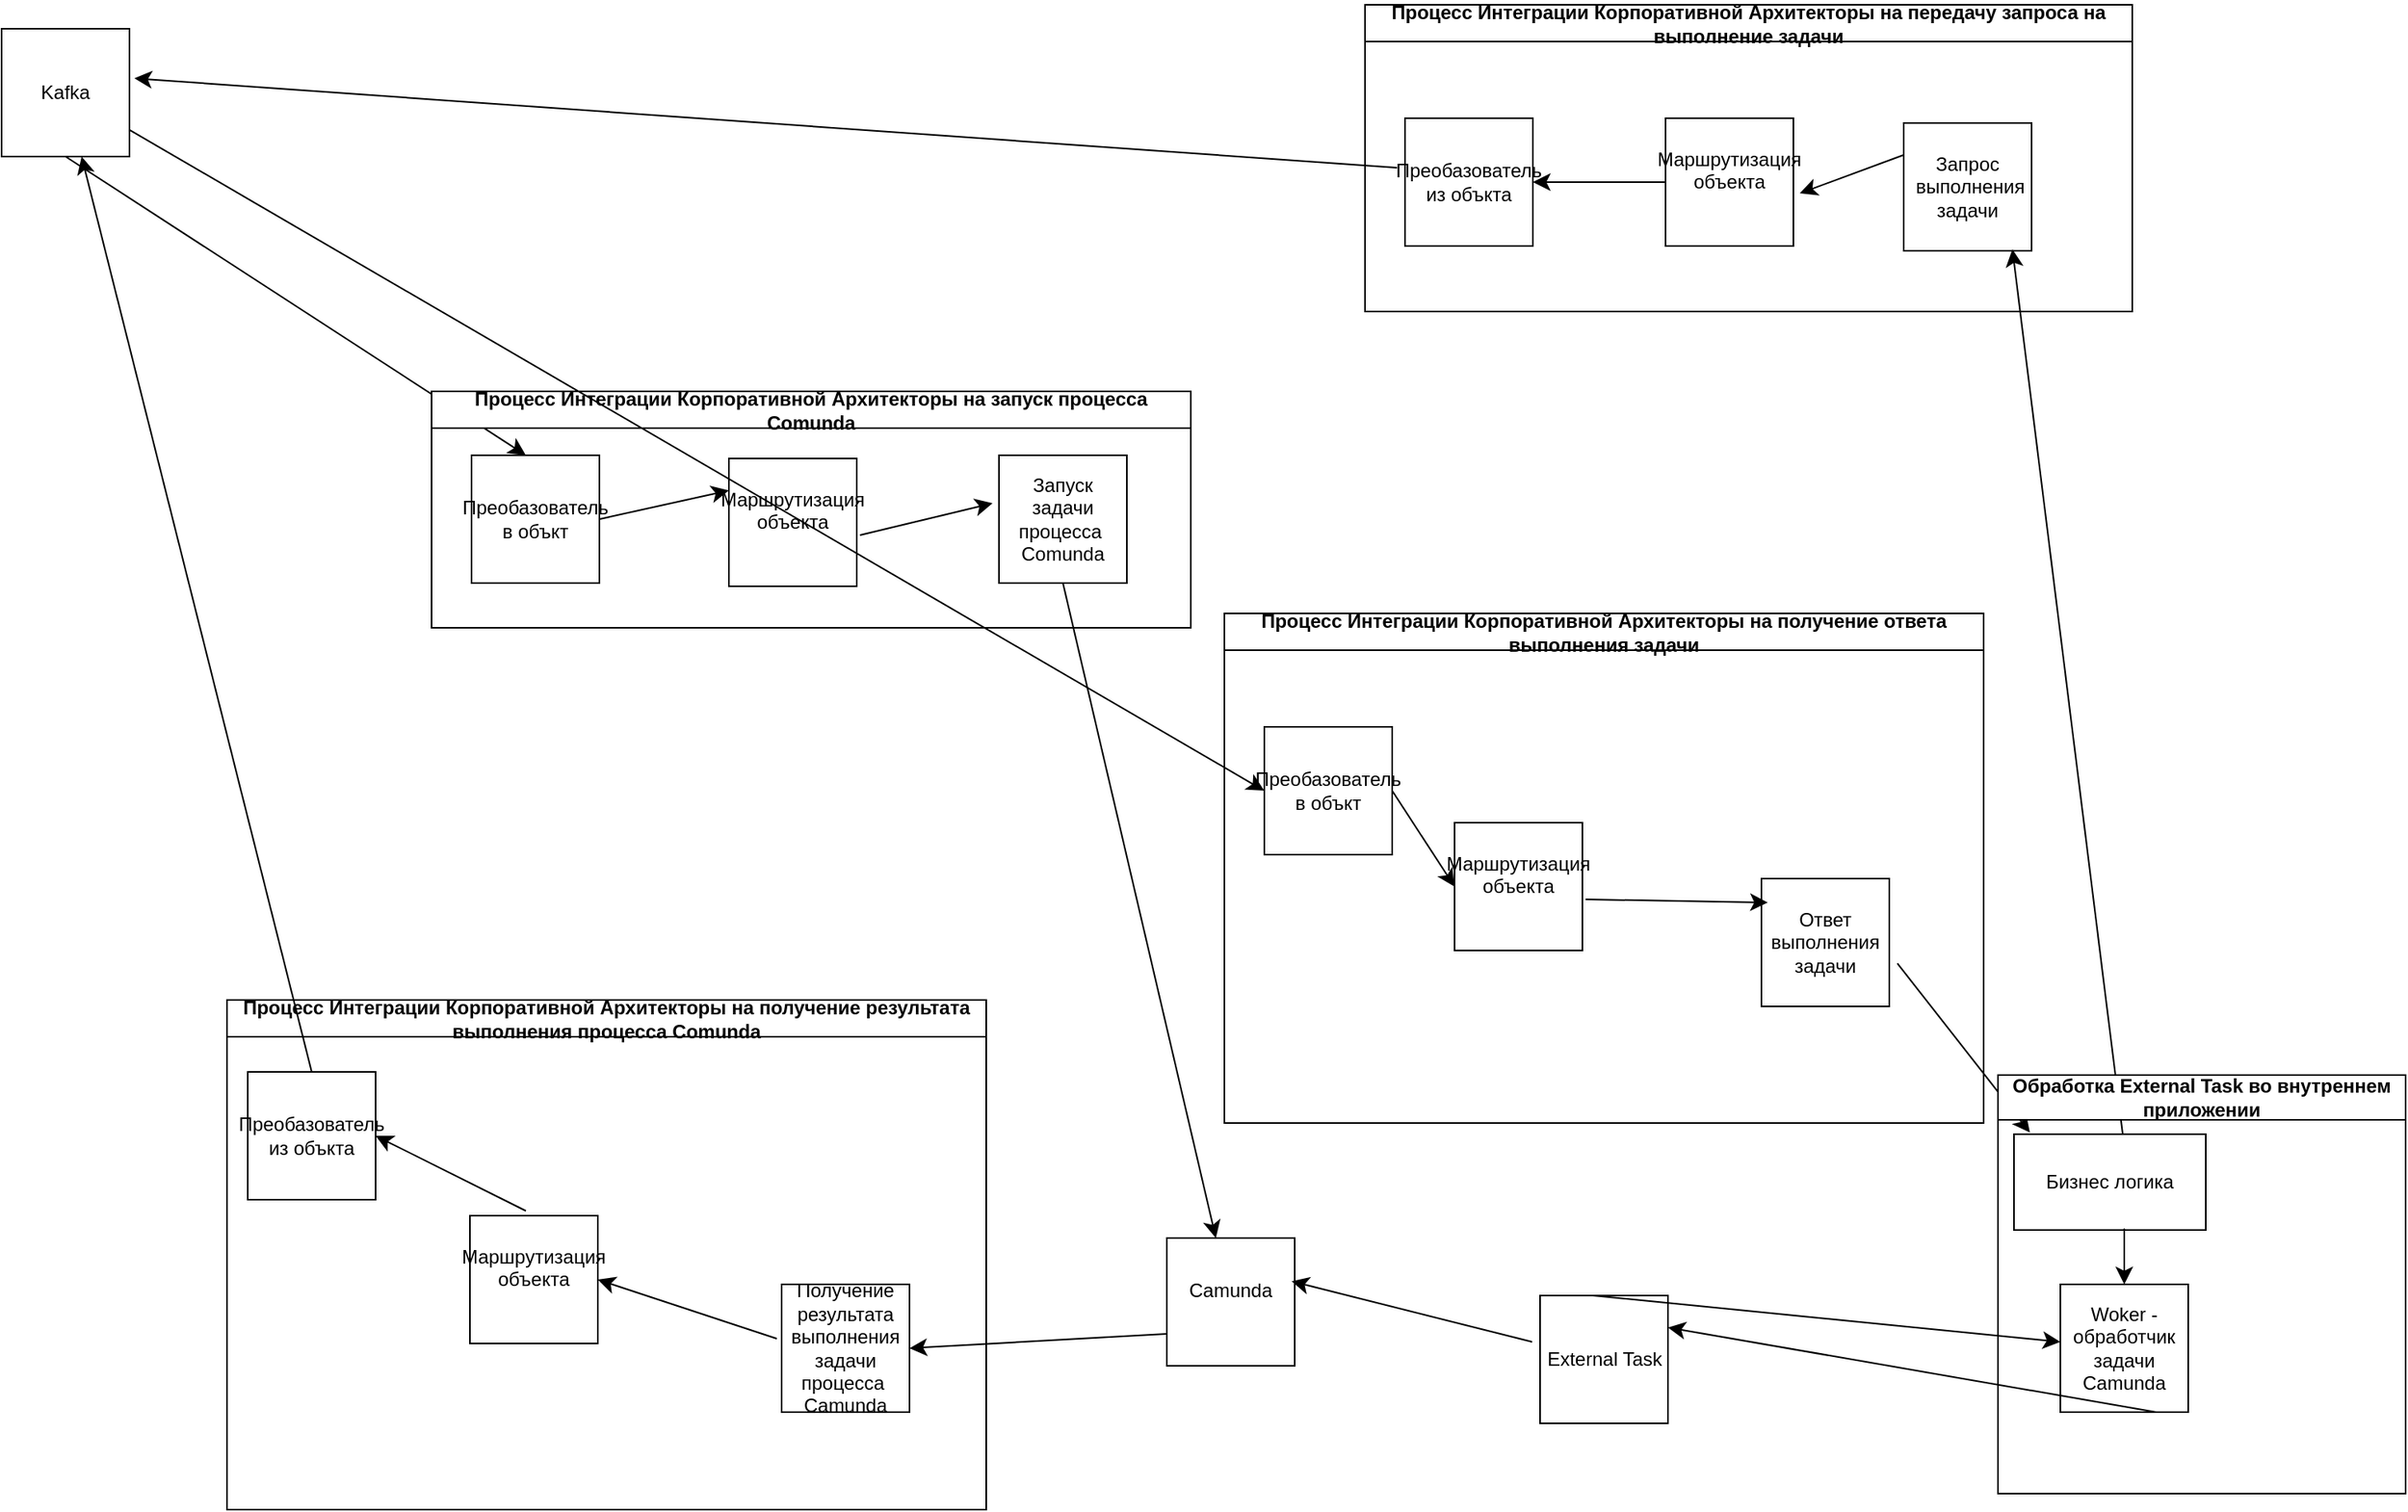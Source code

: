 <mxfile version="24.0.5" type="github">
  <diagram name="Страница — 1" id="jfs0I3XlGHReQJGSgwva">
    <mxGraphModel dx="2172" dy="1270" grid="0" gridSize="10" guides="1" tooltips="1" connect="1" arrows="1" fold="1" page="0" pageScale="1" pageWidth="827" pageHeight="1169" math="0" shadow="0">
      <root>
        <mxCell id="0" />
        <mxCell id="1" parent="0" />
        <mxCell id="MPoNIu0Ecee1fLwCkvbO-1" value="Kafka" style="whiteSpace=wrap;html=1;aspect=fixed;" vertex="1" parent="1">
          <mxGeometry x="-609" y="-240" width="80" height="80" as="geometry" />
        </mxCell>
        <mxCell id="MPoNIu0Ecee1fLwCkvbO-3" value="Преобазователь в объкт" style="whiteSpace=wrap;html=1;aspect=fixed;" vertex="1" parent="1">
          <mxGeometry x="-315" y="27" width="80" height="80" as="geometry" />
        </mxCell>
        <mxCell id="MPoNIu0Ecee1fLwCkvbO-4" value="" style="endArrow=classic;html=1;rounded=0;fontSize=12;startSize=8;endSize=8;curved=1;exitX=0.5;exitY=1;exitDx=0;exitDy=0;entryX=0.425;entryY=0;entryDx=0;entryDy=0;entryPerimeter=0;" edge="1" parent="1" source="MPoNIu0Ecee1fLwCkvbO-1" target="MPoNIu0Ecee1fLwCkvbO-3">
          <mxGeometry width="50" height="50" relative="1" as="geometry">
            <mxPoint x="175" y="225" as="sourcePoint" />
            <mxPoint x="225" y="175" as="targetPoint" />
          </mxGeometry>
        </mxCell>
        <mxCell id="MPoNIu0Ecee1fLwCkvbO-6" value="" style="endArrow=classic;html=1;rounded=0;fontSize=12;startSize=8;endSize=8;curved=1;exitX=1;exitY=0.5;exitDx=0;exitDy=0;entryX=0;entryY=0.25;entryDx=0;entryDy=0;" edge="1" parent="1" source="MPoNIu0Ecee1fLwCkvbO-3" target="MPoNIu0Ecee1fLwCkvbO-5">
          <mxGeometry width="50" height="50" relative="1" as="geometry">
            <mxPoint x="175" y="225" as="sourcePoint" />
            <mxPoint x="-139" y="116" as="targetPoint" />
          </mxGeometry>
        </mxCell>
        <mxCell id="MPoNIu0Ecee1fLwCkvbO-9" value="Woker - обработчик задачи Camunda" style="whiteSpace=wrap;html=1;aspect=fixed;" vertex="1" parent="1">
          <mxGeometry x="679" y="546" width="80" height="80" as="geometry" />
        </mxCell>
        <mxCell id="MPoNIu0Ecee1fLwCkvbO-11" value="External Task" style="whiteSpace=wrap;html=1;aspect=fixed;" vertex="1" parent="1">
          <mxGeometry x="353.5" y="553" width="80" height="80" as="geometry" />
        </mxCell>
        <mxCell id="MPoNIu0Ecee1fLwCkvbO-12" value="" style="endArrow=classic;html=1;rounded=0;fontSize=12;startSize=8;endSize=8;curved=1;exitX=0.413;exitY=0;exitDx=0;exitDy=0;exitPerimeter=0;" edge="1" parent="1" source="MPoNIu0Ecee1fLwCkvbO-11" target="MPoNIu0Ecee1fLwCkvbO-9">
          <mxGeometry width="50" height="50" relative="1" as="geometry">
            <mxPoint x="175" y="225" as="sourcePoint" />
            <mxPoint x="225" y="175" as="targetPoint" />
          </mxGeometry>
        </mxCell>
        <mxCell id="MPoNIu0Ecee1fLwCkvbO-13" value="" style="endArrow=classic;html=1;rounded=0;fontSize=12;startSize=8;endSize=8;curved=1;exitX=0.75;exitY=1;exitDx=0;exitDy=0;entryX=1;entryY=0.25;entryDx=0;entryDy=0;" edge="1" parent="1" source="MPoNIu0Ecee1fLwCkvbO-9" target="MPoNIu0Ecee1fLwCkvbO-11">
          <mxGeometry width="50" height="50" relative="1" as="geometry">
            <mxPoint x="175" y="225" as="sourcePoint" />
            <mxPoint x="219" y="344" as="targetPoint" />
          </mxGeometry>
        </mxCell>
        <mxCell id="MPoNIu0Ecee1fLwCkvbO-15" value="" style="endArrow=classic;html=1;rounded=0;fontSize=12;startSize=8;endSize=8;curved=1;exitX=0.5;exitY=1;exitDx=0;exitDy=0;" edge="1" parent="1" source="MPoNIu0Ecee1fLwCkvbO-14" target="MPoNIu0Ecee1fLwCkvbO-16">
          <mxGeometry width="50" height="50" relative="1" as="geometry">
            <mxPoint x="175" y="225" as="sourcePoint" />
            <mxPoint x="102" y="500" as="targetPoint" />
          </mxGeometry>
        </mxCell>
        <mxCell id="MPoNIu0Ecee1fLwCkvbO-16" value="Camunda&lt;div&gt;&lt;br&gt;&lt;/div&gt;" style="whiteSpace=wrap;html=1;aspect=fixed;" vertex="1" parent="1">
          <mxGeometry x="120" y="517" width="80" height="80" as="geometry" />
        </mxCell>
        <mxCell id="MPoNIu0Ecee1fLwCkvbO-17" value="" style="endArrow=classic;html=1;rounded=0;fontSize=12;startSize=8;endSize=8;curved=1;entryX=0.975;entryY=0.338;entryDx=0;entryDy=0;entryPerimeter=0;exitX=-0.062;exitY=0.363;exitDx=0;exitDy=0;exitPerimeter=0;" edge="1" parent="1" source="MPoNIu0Ecee1fLwCkvbO-11" target="MPoNIu0Ecee1fLwCkvbO-16">
          <mxGeometry width="50" height="50" relative="1" as="geometry">
            <mxPoint x="172" y="420" as="sourcePoint" />
            <mxPoint x="225" y="175" as="targetPoint" />
          </mxGeometry>
        </mxCell>
        <mxCell id="MPoNIu0Ecee1fLwCkvbO-18" value="Процесс Интеграции Корпоративной Архитекторы на запуск процесса Comunda" style="swimlane;whiteSpace=wrap;html=1;" vertex="1" parent="1">
          <mxGeometry x="-340" y="-13" width="475" height="148" as="geometry" />
        </mxCell>
        <mxCell id="MPoNIu0Ecee1fLwCkvbO-5" value="Маршрутизация объекта&lt;div&gt;&lt;br&gt;&lt;/div&gt;" style="whiteSpace=wrap;html=1;aspect=fixed;" vertex="1" parent="MPoNIu0Ecee1fLwCkvbO-18">
          <mxGeometry x="186" y="42" width="80" height="80" as="geometry" />
        </mxCell>
        <mxCell id="MPoNIu0Ecee1fLwCkvbO-14" value="Запуск задачи процесса&amp;nbsp; Comunda" style="whiteSpace=wrap;html=1;aspect=fixed;" vertex="1" parent="MPoNIu0Ecee1fLwCkvbO-18">
          <mxGeometry x="355" y="40" width="80" height="80" as="geometry" />
        </mxCell>
        <mxCell id="MPoNIu0Ecee1fLwCkvbO-10" value="" style="endArrow=classic;html=1;rounded=0;fontSize=12;startSize=8;endSize=8;curved=1;exitX=1.025;exitY=0.6;exitDx=0;exitDy=0;exitPerimeter=0;entryX=-0.05;entryY=0.375;entryDx=0;entryDy=0;entryPerimeter=0;" edge="1" parent="MPoNIu0Ecee1fLwCkvbO-18" source="MPoNIu0Ecee1fLwCkvbO-5" target="MPoNIu0Ecee1fLwCkvbO-14">
          <mxGeometry width="50" height="50" relative="1" as="geometry">
            <mxPoint x="515" y="238" as="sourcePoint" />
            <mxPoint x="497" y="206" as="targetPoint" />
          </mxGeometry>
        </mxCell>
        <mxCell id="MPoNIu0Ecee1fLwCkvbO-20" value="Преобазователь из объкта" style="whiteSpace=wrap;html=1;aspect=fixed;" vertex="1" parent="1">
          <mxGeometry x="-455" y="413" width="80" height="80" as="geometry" />
        </mxCell>
        <mxCell id="MPoNIu0Ecee1fLwCkvbO-21" value="Маршрутизация объекта&lt;div&gt;&lt;br&gt;&lt;/div&gt;" style="whiteSpace=wrap;html=1;aspect=fixed;" vertex="1" parent="1">
          <mxGeometry x="-316" y="503" width="80" height="80" as="geometry" />
        </mxCell>
        <mxCell id="MPoNIu0Ecee1fLwCkvbO-22" value="" style="endArrow=classic;html=1;rounded=0;fontSize=12;startSize=8;endSize=8;curved=1;entryX=1;entryY=0.5;entryDx=0;entryDy=0;" edge="1" parent="1" target="MPoNIu0Ecee1fLwCkvbO-20">
          <mxGeometry width="50" height="50" relative="1" as="geometry">
            <mxPoint x="-281" y="500" as="sourcePoint" />
            <mxPoint x="-351" y="428" as="targetPoint" />
          </mxGeometry>
        </mxCell>
        <mxCell id="MPoNIu0Ecee1fLwCkvbO-23" value="" style="endArrow=classic;html=1;rounded=0;fontSize=12;startSize=8;endSize=8;curved=1;entryX=1;entryY=0.5;entryDx=0;entryDy=0;" edge="1" parent="1" target="MPoNIu0Ecee1fLwCkvbO-21">
          <mxGeometry width="50" height="50" relative="1" as="geometry">
            <mxPoint x="-124" y="580" as="sourcePoint" />
            <mxPoint x="-213" y="532" as="targetPoint" />
          </mxGeometry>
        </mxCell>
        <mxCell id="MPoNIu0Ecee1fLwCkvbO-24" value="Получение результата выполнения задачи процесса&amp;nbsp; Ca&lt;span style=&quot;background-color: initial;&quot;&gt;munda&lt;/span&gt;" style="whiteSpace=wrap;html=1;aspect=fixed;" vertex="1" parent="1">
          <mxGeometry x="-121" y="546" width="80" height="80" as="geometry" />
        </mxCell>
        <mxCell id="MPoNIu0Ecee1fLwCkvbO-25" value="Процесс Интеграции Корпоративной Архитекторы на получение результата выполнения процесса Comunda" style="swimlane;whiteSpace=wrap;html=1;" vertex="1" parent="1">
          <mxGeometry x="-468" y="368" width="475" height="319" as="geometry" />
        </mxCell>
        <mxCell id="MPoNIu0Ecee1fLwCkvbO-26" value="" style="endArrow=classic;html=1;rounded=0;fontSize=12;startSize=8;endSize=8;curved=1;entryX=1;entryY=0.5;entryDx=0;entryDy=0;exitX=0;exitY=0.75;exitDx=0;exitDy=0;" edge="1" parent="1" source="MPoNIu0Ecee1fLwCkvbO-16" target="MPoNIu0Ecee1fLwCkvbO-24">
          <mxGeometry width="50" height="50" relative="1" as="geometry">
            <mxPoint x="110" y="564" as="sourcePoint" />
            <mxPoint x="-26" y="474" as="targetPoint" />
          </mxGeometry>
        </mxCell>
        <mxCell id="MPoNIu0Ecee1fLwCkvbO-27" value="" style="endArrow=classic;html=1;rounded=0;fontSize=12;startSize=8;endSize=8;curved=1;exitX=0.5;exitY=0;exitDx=0;exitDy=0;" edge="1" parent="1" source="MPoNIu0Ecee1fLwCkvbO-20" target="MPoNIu0Ecee1fLwCkvbO-1">
          <mxGeometry width="50" height="50" relative="1" as="geometry">
            <mxPoint x="-76" y="324" as="sourcePoint" />
            <mxPoint x="-26" y="274" as="targetPoint" />
          </mxGeometry>
        </mxCell>
        <mxCell id="MPoNIu0Ecee1fLwCkvbO-35" value="Процесс Интеграции Корпоративной Архитекторы на получение ответа выполнения задачи" style="swimlane;whiteSpace=wrap;html=1;" vertex="1" parent="1">
          <mxGeometry x="156" y="126" width="475" height="319" as="geometry" />
        </mxCell>
        <mxCell id="MPoNIu0Ecee1fLwCkvbO-30" value="Преобазователь в объкт" style="whiteSpace=wrap;html=1;aspect=fixed;" vertex="1" parent="MPoNIu0Ecee1fLwCkvbO-35">
          <mxGeometry x="25" y="71" width="80" height="80" as="geometry" />
        </mxCell>
        <mxCell id="MPoNIu0Ecee1fLwCkvbO-31" value="Маршрутизация объекта&lt;div&gt;&lt;br&gt;&lt;/div&gt;" style="whiteSpace=wrap;html=1;aspect=fixed;" vertex="1" parent="MPoNIu0Ecee1fLwCkvbO-35">
          <mxGeometry x="144" y="131" width="80" height="80" as="geometry" />
        </mxCell>
        <mxCell id="MPoNIu0Ecee1fLwCkvbO-36" value="Ответ выполнения задачи" style="whiteSpace=wrap;html=1;aspect=fixed;" vertex="1" parent="MPoNIu0Ecee1fLwCkvbO-35">
          <mxGeometry x="336" y="166" width="80" height="80" as="geometry" />
        </mxCell>
        <mxCell id="MPoNIu0Ecee1fLwCkvbO-33" value="" style="endArrow=classic;html=1;rounded=0;fontSize=12;startSize=8;endSize=8;curved=1;exitX=1.025;exitY=0.6;exitDx=0;exitDy=0;exitPerimeter=0;entryX=-0.05;entryY=0.375;entryDx=0;entryDy=0;entryPerimeter=0;" edge="1" parent="MPoNIu0Ecee1fLwCkvbO-35" source="MPoNIu0Ecee1fLwCkvbO-31">
          <mxGeometry width="50" height="50" relative="1" as="geometry">
            <mxPoint x="506" y="-27" as="sourcePoint" />
            <mxPoint x="340" y="181" as="targetPoint" />
          </mxGeometry>
        </mxCell>
        <mxCell id="MPoNIu0Ecee1fLwCkvbO-32" value="" style="endArrow=classic;html=1;rounded=0;fontSize=12;startSize=8;endSize=8;curved=1;exitX=1;exitY=0.5;exitDx=0;exitDy=0;entryX=0;entryY=0.5;entryDx=0;entryDy=0;" edge="1" parent="MPoNIu0Ecee1fLwCkvbO-35" source="MPoNIu0Ecee1fLwCkvbO-30" target="MPoNIu0Ecee1fLwCkvbO-31">
          <mxGeometry width="50" height="50" relative="1" as="geometry">
            <mxPoint x="506" y="-27" as="sourcePoint" />
            <mxPoint x="192" y="-136" as="targetPoint" />
          </mxGeometry>
        </mxCell>
        <mxCell id="MPoNIu0Ecee1fLwCkvbO-39" value="" style="endArrow=classic;html=1;rounded=0;fontSize=12;startSize=8;endSize=8;curved=1;exitX=1.063;exitY=0.663;exitDx=0;exitDy=0;exitPerimeter=0;entryX=0.083;entryY=-0.017;entryDx=0;entryDy=0;entryPerimeter=0;" edge="1" parent="1" source="MPoNIu0Ecee1fLwCkvbO-36" target="MPoNIu0Ecee1fLwCkvbO-44">
          <mxGeometry width="50" height="50" relative="1" as="geometry">
            <mxPoint x="525" y="116" as="sourcePoint" />
            <mxPoint x="651" y="71" as="targetPoint" />
          </mxGeometry>
        </mxCell>
        <mxCell id="MPoNIu0Ecee1fLwCkvbO-40" value="" style="endArrow=classic;html=1;rounded=0;fontSize=12;startSize=8;endSize=8;curved=1;entryX=0;entryY=0.5;entryDx=0;entryDy=0;" edge="1" parent="1" source="MPoNIu0Ecee1fLwCkvbO-1" target="MPoNIu0Ecee1fLwCkvbO-30">
          <mxGeometry width="50" height="50" relative="1" as="geometry">
            <mxPoint x="-237" y="-123" as="sourcePoint" />
            <mxPoint x="101" y="273" as="targetPoint" />
          </mxGeometry>
        </mxCell>
        <mxCell id="MPoNIu0Ecee1fLwCkvbO-44" value="Бизнес логика" style="whiteSpace=wrap;html=1;" vertex="1" parent="1">
          <mxGeometry x="650" y="452" width="120" height="60" as="geometry" />
        </mxCell>
        <mxCell id="MPoNIu0Ecee1fLwCkvbO-45" value="" style="endArrow=classic;html=1;rounded=0;fontSize=12;startSize=8;endSize=8;curved=1;exitX=0.575;exitY=0.983;exitDx=0;exitDy=0;exitPerimeter=0;entryX=0.5;entryY=0;entryDx=0;entryDy=0;" edge="1" parent="1" source="MPoNIu0Ecee1fLwCkvbO-44" target="MPoNIu0Ecee1fLwCkvbO-9">
          <mxGeometry width="50" height="50" relative="1" as="geometry">
            <mxPoint x="707" y="93" as="sourcePoint" />
            <mxPoint x="656" y="158" as="targetPoint" />
          </mxGeometry>
        </mxCell>
        <mxCell id="MPoNIu0Ecee1fLwCkvbO-46" value="Процесс Интеграции Корпоративной Архитекторы на передачу запроса на выполнение задачи" style="swimlane;whiteSpace=wrap;html=1;" vertex="1" parent="1">
          <mxGeometry x="244" y="-255" width="480" height="192" as="geometry" />
        </mxCell>
        <mxCell id="MPoNIu0Ecee1fLwCkvbO-47" value="Преобазователь из объкта" style="whiteSpace=wrap;html=1;aspect=fixed;" vertex="1" parent="MPoNIu0Ecee1fLwCkvbO-46">
          <mxGeometry x="25" y="71" width="80" height="80" as="geometry" />
        </mxCell>
        <mxCell id="MPoNIu0Ecee1fLwCkvbO-48" value="Маршрутизация объекта&lt;div&gt;&lt;br&gt;&lt;/div&gt;" style="whiteSpace=wrap;html=1;aspect=fixed;" vertex="1" parent="MPoNIu0Ecee1fLwCkvbO-46">
          <mxGeometry x="188" y="71" width="80" height="80" as="geometry" />
        </mxCell>
        <mxCell id="MPoNIu0Ecee1fLwCkvbO-49" value="Запрос&lt;div&gt;&amp;nbsp;выполнения задачи&lt;/div&gt;" style="whiteSpace=wrap;html=1;aspect=fixed;" vertex="1" parent="MPoNIu0Ecee1fLwCkvbO-46">
          <mxGeometry x="337" y="74" width="80" height="80" as="geometry" />
        </mxCell>
        <mxCell id="MPoNIu0Ecee1fLwCkvbO-50" value="" style="endArrow=classic;html=1;rounded=0;fontSize=12;startSize=8;endSize=8;curved=1;exitX=0;exitY=0.25;exitDx=0;exitDy=0;entryX=1.05;entryY=0.588;entryDx=0;entryDy=0;entryPerimeter=0;" edge="1" parent="MPoNIu0Ecee1fLwCkvbO-46" source="MPoNIu0Ecee1fLwCkvbO-49" target="MPoNIu0Ecee1fLwCkvbO-48">
          <mxGeometry width="50" height="50" relative="1" as="geometry">
            <mxPoint x="306" y="174" as="sourcePoint" />
            <mxPoint x="278" y="232" as="targetPoint" />
          </mxGeometry>
        </mxCell>
        <mxCell id="MPoNIu0Ecee1fLwCkvbO-51" value="" style="endArrow=classic;html=1;rounded=0;fontSize=12;startSize=8;endSize=8;curved=1;entryX=1;entryY=0.5;entryDx=0;entryDy=0;exitX=0;exitY=0.5;exitDx=0;exitDy=0;" edge="1" parent="MPoNIu0Ecee1fLwCkvbO-46" source="MPoNIu0Ecee1fLwCkvbO-48" target="MPoNIu0Ecee1fLwCkvbO-47">
          <mxGeometry width="50" height="50" relative="1" as="geometry">
            <mxPoint x="142" y="180" as="sourcePoint" />
            <mxPoint x="192" y="-136" as="targetPoint" />
          </mxGeometry>
        </mxCell>
        <mxCell id="MPoNIu0Ecee1fLwCkvbO-52" value="" style="endArrow=classic;html=1;rounded=0;fontSize=12;startSize=8;endSize=8;curved=1;entryX=1.038;entryY=0.388;entryDx=0;entryDy=0;entryPerimeter=0;exitX=-0.062;exitY=0.388;exitDx=0;exitDy=0;exitPerimeter=0;" edge="1" parent="1" source="MPoNIu0Ecee1fLwCkvbO-47" target="MPoNIu0Ecee1fLwCkvbO-1">
          <mxGeometry width="50" height="50" relative="1" as="geometry">
            <mxPoint x="52" y="223" as="sourcePoint" />
            <mxPoint x="102" y="173" as="targetPoint" />
          </mxGeometry>
        </mxCell>
        <mxCell id="MPoNIu0Ecee1fLwCkvbO-53" value="" style="endArrow=classic;html=1;rounded=0;fontSize=12;startSize=8;endSize=8;curved=1;exitX=0.567;exitY=0;exitDx=0;exitDy=0;exitPerimeter=0;entryX=0.85;entryY=0.988;entryDx=0;entryDy=0;entryPerimeter=0;" edge="1" parent="1" source="MPoNIu0Ecee1fLwCkvbO-44" target="MPoNIu0Ecee1fLwCkvbO-49">
          <mxGeometry width="50" height="50" relative="1" as="geometry">
            <mxPoint x="52" y="223" as="sourcePoint" />
            <mxPoint x="102" y="173" as="targetPoint" />
          </mxGeometry>
        </mxCell>
        <mxCell id="MPoNIu0Ecee1fLwCkvbO-57" value="Обработка External Task во внутреннем приложении" style="swimlane;whiteSpace=wrap;html=1;startSize=28;" vertex="1" parent="1">
          <mxGeometry x="640" y="415" width="255" height="262" as="geometry" />
        </mxCell>
      </root>
    </mxGraphModel>
  </diagram>
</mxfile>
